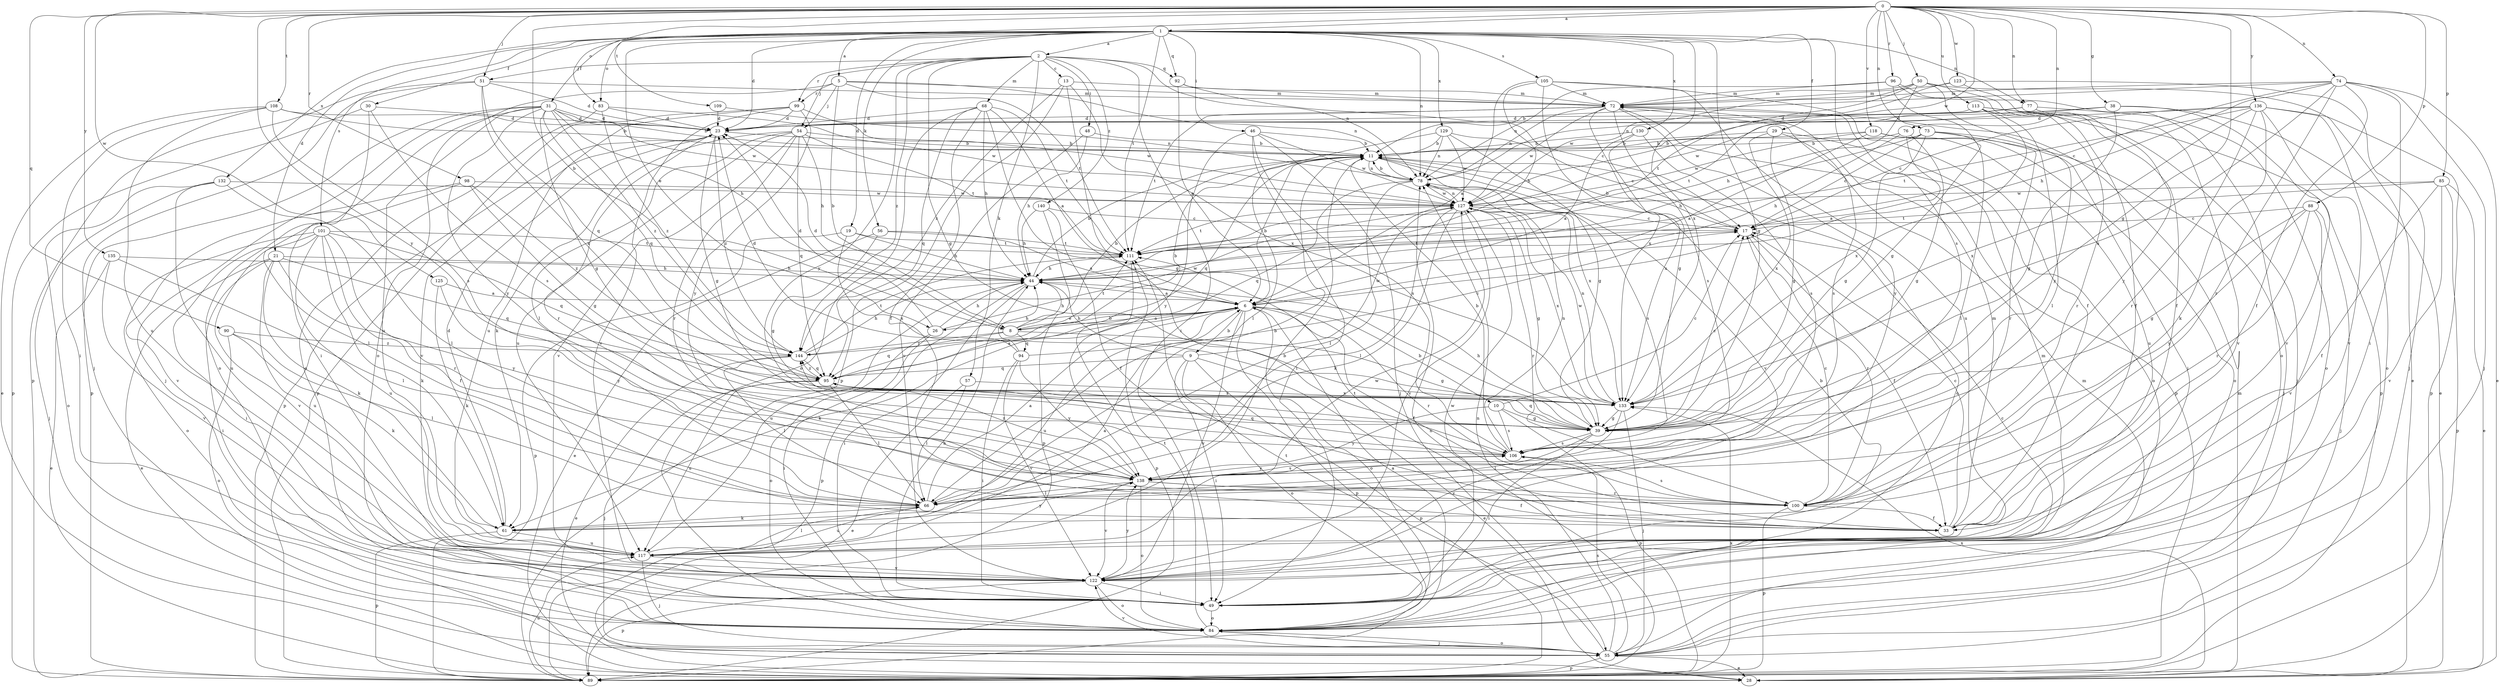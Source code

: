 strict digraph  {
0;
1;
2;
5;
6;
8;
9;
10;
11;
13;
17;
19;
21;
23;
26;
28;
29;
30;
31;
33;
38;
39;
44;
46;
48;
49;
50;
51;
54;
55;
56;
57;
61;
66;
68;
72;
73;
74;
76;
77;
78;
83;
84;
85;
88;
89;
90;
92;
94;
95;
96;
98;
99;
100;
101;
105;
106;
108;
109;
111;
113;
117;
118;
122;
123;
125;
127;
129;
130;
132;
133;
135;
136;
138;
140;
144;
0 -> 1  [label=a];
0 -> 8  [label=b];
0 -> 38  [label=g];
0 -> 39  [label=g];
0 -> 50  [label=j];
0 -> 51  [label=j];
0 -> 73  [label=n];
0 -> 74  [label=n];
0 -> 76  [label=n];
0 -> 77  [label=n];
0 -> 83  [label=o];
0 -> 85  [label=p];
0 -> 88  [label=p];
0 -> 90  [label=q];
0 -> 96  [label=r];
0 -> 98  [label=r];
0 -> 108  [label=t];
0 -> 109  [label=t];
0 -> 113  [label=u];
0 -> 118  [label=v];
0 -> 123  [label=w];
0 -> 125  [label=w];
0 -> 127  [label=w];
0 -> 135  [label=y];
0 -> 136  [label=y];
0 -> 138  [label=y];
1 -> 2  [label=a];
1 -> 5  [label=a];
1 -> 19  [label=d];
1 -> 21  [label=d];
1 -> 23  [label=d];
1 -> 26  [label=e];
1 -> 29  [label=f];
1 -> 30  [label=f];
1 -> 31  [label=f];
1 -> 39  [label=g];
1 -> 46  [label=i];
1 -> 56  [label=k];
1 -> 77  [label=n];
1 -> 78  [label=n];
1 -> 83  [label=o];
1 -> 92  [label=q];
1 -> 101  [label=s];
1 -> 105  [label=s];
1 -> 106  [label=s];
1 -> 111  [label=t];
1 -> 129  [label=x];
1 -> 130  [label=x];
1 -> 132  [label=x];
1 -> 133  [label=x];
2 -> 13  [label=c];
2 -> 39  [label=g];
2 -> 48  [label=i];
2 -> 49  [label=i];
2 -> 51  [label=j];
2 -> 54  [label=j];
2 -> 57  [label=k];
2 -> 68  [label=m];
2 -> 78  [label=n];
2 -> 92  [label=q];
2 -> 99  [label=r];
2 -> 138  [label=y];
2 -> 140  [label=z];
2 -> 144  [label=z];
5 -> 8  [label=b];
5 -> 54  [label=j];
5 -> 72  [label=m];
5 -> 78  [label=n];
5 -> 84  [label=o];
5 -> 99  [label=r];
5 -> 111  [label=t];
6 -> 8  [label=b];
6 -> 9  [label=b];
6 -> 10  [label=b];
6 -> 11  [label=b];
6 -> 26  [label=e];
6 -> 33  [label=f];
6 -> 61  [label=k];
6 -> 84  [label=o];
6 -> 89  [label=p];
6 -> 100  [label=r];
6 -> 117  [label=u];
6 -> 122  [label=v];
8 -> 6  [label=a];
8 -> 11  [label=b];
8 -> 23  [label=d];
8 -> 39  [label=g];
8 -> 44  [label=h];
8 -> 94  [label=q];
8 -> 95  [label=q];
8 -> 111  [label=t];
8 -> 144  [label=z];
9 -> 28  [label=e];
9 -> 44  [label=h];
9 -> 49  [label=i];
9 -> 84  [label=o];
9 -> 89  [label=p];
9 -> 95  [label=q];
9 -> 127  [label=w];
10 -> 17  [label=c];
10 -> 39  [label=g];
10 -> 89  [label=p];
10 -> 106  [label=s];
10 -> 138  [label=y];
11 -> 78  [label=n];
11 -> 84  [label=o];
11 -> 95  [label=q];
11 -> 122  [label=v];
11 -> 133  [label=x];
13 -> 72  [label=m];
13 -> 89  [label=p];
13 -> 106  [label=s];
13 -> 133  [label=x];
13 -> 144  [label=z];
17 -> 11  [label=b];
17 -> 33  [label=f];
17 -> 100  [label=r];
17 -> 111  [label=t];
19 -> 44  [label=h];
19 -> 89  [label=p];
19 -> 111  [label=t];
19 -> 133  [label=x];
21 -> 28  [label=e];
21 -> 44  [label=h];
21 -> 49  [label=i];
21 -> 61  [label=k];
21 -> 95  [label=q];
21 -> 117  [label=u];
21 -> 138  [label=y];
23 -> 11  [label=b];
23 -> 39  [label=g];
23 -> 89  [label=p];
23 -> 100  [label=r];
23 -> 122  [label=v];
23 -> 144  [label=z];
26 -> 23  [label=d];
26 -> 44  [label=h];
26 -> 49  [label=i];
26 -> 84  [label=o];
26 -> 127  [label=w];
28 -> 72  [label=m];
28 -> 133  [label=x];
29 -> 11  [label=b];
29 -> 39  [label=g];
29 -> 84  [label=o];
29 -> 106  [label=s];
29 -> 133  [label=x];
30 -> 23  [label=d];
30 -> 49  [label=i];
30 -> 89  [label=p];
30 -> 106  [label=s];
31 -> 11  [label=b];
31 -> 23  [label=d];
31 -> 39  [label=g];
31 -> 44  [label=h];
31 -> 55  [label=j];
31 -> 84  [label=o];
31 -> 89  [label=p];
31 -> 95  [label=q];
31 -> 117  [label=u];
31 -> 127  [label=w];
31 -> 138  [label=y];
31 -> 144  [label=z];
33 -> 17  [label=c];
33 -> 72  [label=m];
33 -> 111  [label=t];
38 -> 23  [label=d];
38 -> 28  [label=e];
38 -> 39  [label=g];
38 -> 122  [label=v];
38 -> 127  [label=w];
39 -> 17  [label=c];
39 -> 44  [label=h];
39 -> 49  [label=i];
39 -> 66  [label=l];
39 -> 95  [label=q];
39 -> 106  [label=s];
44 -> 6  [label=a];
44 -> 11  [label=b];
44 -> 49  [label=i];
44 -> 89  [label=p];
44 -> 117  [label=u];
46 -> 11  [label=b];
46 -> 49  [label=i];
46 -> 55  [label=j];
46 -> 106  [label=s];
46 -> 127  [label=w];
46 -> 138  [label=y];
48 -> 11  [label=b];
48 -> 44  [label=h];
48 -> 122  [label=v];
49 -> 11  [label=b];
49 -> 17  [label=c];
49 -> 44  [label=h];
49 -> 72  [label=m];
49 -> 84  [label=o];
49 -> 127  [label=w];
50 -> 28  [label=e];
50 -> 33  [label=f];
50 -> 44  [label=h];
50 -> 72  [label=m];
50 -> 111  [label=t];
50 -> 127  [label=w];
50 -> 138  [label=y];
51 -> 23  [label=d];
51 -> 55  [label=j];
51 -> 72  [label=m];
51 -> 89  [label=p];
51 -> 95  [label=q];
51 -> 133  [label=x];
54 -> 11  [label=b];
54 -> 44  [label=h];
54 -> 61  [label=k];
54 -> 66  [label=l];
54 -> 95  [label=q];
54 -> 100  [label=r];
54 -> 111  [label=t];
54 -> 117  [label=u];
54 -> 122  [label=v];
55 -> 28  [label=e];
55 -> 72  [label=m];
55 -> 78  [label=n];
55 -> 84  [label=o];
55 -> 89  [label=p];
55 -> 106  [label=s];
55 -> 111  [label=t];
55 -> 122  [label=v];
56 -> 6  [label=a];
56 -> 28  [label=e];
56 -> 39  [label=g];
56 -> 111  [label=t];
57 -> 28  [label=e];
57 -> 66  [label=l];
57 -> 133  [label=x];
61 -> 23  [label=d];
61 -> 89  [label=p];
61 -> 117  [label=u];
61 -> 138  [label=y];
66 -> 6  [label=a];
66 -> 11  [label=b];
66 -> 61  [label=k];
66 -> 117  [label=u];
68 -> 6  [label=a];
68 -> 23  [label=d];
68 -> 33  [label=f];
68 -> 39  [label=g];
68 -> 44  [label=h];
68 -> 84  [label=o];
68 -> 95  [label=q];
68 -> 111  [label=t];
72 -> 23  [label=d];
72 -> 39  [label=g];
72 -> 78  [label=n];
72 -> 89  [label=p];
72 -> 106  [label=s];
72 -> 111  [label=t];
72 -> 127  [label=w];
72 -> 138  [label=y];
73 -> 11  [label=b];
73 -> 17  [label=c];
73 -> 39  [label=g];
73 -> 44  [label=h];
73 -> 49  [label=i];
73 -> 66  [label=l];
73 -> 100  [label=r];
74 -> 11  [label=b];
74 -> 17  [label=c];
74 -> 28  [label=e];
74 -> 33  [label=f];
74 -> 44  [label=h];
74 -> 49  [label=i];
74 -> 55  [label=j];
74 -> 72  [label=m];
74 -> 100  [label=r];
74 -> 133  [label=x];
76 -> 6  [label=a];
76 -> 11  [label=b];
76 -> 39  [label=g];
76 -> 44  [label=h];
77 -> 23  [label=d];
77 -> 84  [label=o];
77 -> 111  [label=t];
77 -> 122  [label=v];
78 -> 11  [label=b];
78 -> 66  [label=l];
78 -> 95  [label=q];
78 -> 106  [label=s];
78 -> 127  [label=w];
83 -> 23  [label=d];
83 -> 84  [label=o];
83 -> 127  [label=w];
83 -> 144  [label=z];
84 -> 6  [label=a];
84 -> 55  [label=j];
84 -> 111  [label=t];
85 -> 28  [label=e];
85 -> 33  [label=f];
85 -> 89  [label=p];
85 -> 111  [label=t];
85 -> 122  [label=v];
85 -> 127  [label=w];
88 -> 17  [label=c];
88 -> 39  [label=g];
88 -> 55  [label=j];
88 -> 100  [label=r];
88 -> 122  [label=v];
88 -> 138  [label=y];
89 -> 78  [label=n];
89 -> 117  [label=u];
89 -> 133  [label=x];
90 -> 61  [label=k];
90 -> 66  [label=l];
90 -> 84  [label=o];
90 -> 144  [label=z];
92 -> 6  [label=a];
92 -> 17  [label=c];
92 -> 72  [label=m];
94 -> 17  [label=c];
94 -> 23  [label=d];
94 -> 44  [label=h];
94 -> 49  [label=i];
94 -> 122  [label=v];
94 -> 138  [label=y];
95 -> 6  [label=a];
95 -> 55  [label=j];
95 -> 66  [label=l];
95 -> 117  [label=u];
95 -> 133  [label=x];
95 -> 144  [label=z];
96 -> 33  [label=f];
96 -> 39  [label=g];
96 -> 72  [label=m];
96 -> 78  [label=n];
96 -> 84  [label=o];
98 -> 39  [label=g];
98 -> 66  [label=l];
98 -> 122  [label=v];
98 -> 127  [label=w];
98 -> 144  [label=z];
99 -> 23  [label=d];
99 -> 89  [label=p];
99 -> 117  [label=u];
99 -> 122  [label=v];
99 -> 127  [label=w];
99 -> 138  [label=y];
100 -> 17  [label=c];
100 -> 33  [label=f];
100 -> 89  [label=p];
100 -> 106  [label=s];
101 -> 33  [label=f];
101 -> 49  [label=i];
101 -> 61  [label=k];
101 -> 84  [label=o];
101 -> 95  [label=q];
101 -> 100  [label=r];
101 -> 111  [label=t];
101 -> 117  [label=u];
101 -> 122  [label=v];
105 -> 6  [label=a];
105 -> 33  [label=f];
105 -> 44  [label=h];
105 -> 72  [label=m];
105 -> 117  [label=u];
105 -> 133  [label=x];
106 -> 11  [label=b];
106 -> 78  [label=n];
106 -> 95  [label=q];
106 -> 138  [label=y];
108 -> 11  [label=b];
108 -> 23  [label=d];
108 -> 28  [label=e];
108 -> 49  [label=i];
108 -> 106  [label=s];
108 -> 117  [label=u];
109 -> 23  [label=d];
109 -> 78  [label=n];
111 -> 44  [label=h];
111 -> 89  [label=p];
113 -> 23  [label=d];
113 -> 55  [label=j];
113 -> 66  [label=l];
113 -> 89  [label=p];
113 -> 100  [label=r];
113 -> 133  [label=x];
117 -> 6  [label=a];
117 -> 11  [label=b];
117 -> 55  [label=j];
117 -> 66  [label=l];
117 -> 122  [label=v];
117 -> 127  [label=w];
118 -> 6  [label=a];
118 -> 11  [label=b];
118 -> 55  [label=j];
118 -> 84  [label=o];
118 -> 117  [label=u];
118 -> 127  [label=w];
122 -> 49  [label=i];
122 -> 84  [label=o];
122 -> 89  [label=p];
122 -> 138  [label=y];
123 -> 55  [label=j];
123 -> 72  [label=m];
123 -> 78  [label=n];
123 -> 138  [label=y];
125 -> 6  [label=a];
125 -> 61  [label=k];
125 -> 138  [label=y];
127 -> 17  [label=c];
127 -> 39  [label=g];
127 -> 61  [label=k];
127 -> 66  [label=l];
127 -> 78  [label=n];
127 -> 100  [label=r];
127 -> 111  [label=t];
127 -> 122  [label=v];
127 -> 133  [label=x];
129 -> 11  [label=b];
129 -> 17  [label=c];
129 -> 39  [label=g];
129 -> 66  [label=l];
129 -> 78  [label=n];
129 -> 127  [label=w];
130 -> 6  [label=a];
130 -> 11  [label=b];
130 -> 106  [label=s];
130 -> 133  [label=x];
132 -> 55  [label=j];
132 -> 66  [label=l];
132 -> 84  [label=o];
132 -> 117  [label=u];
132 -> 127  [label=w];
133 -> 39  [label=g];
133 -> 55  [label=j];
133 -> 78  [label=n];
133 -> 122  [label=v];
133 -> 127  [label=w];
135 -> 28  [label=e];
135 -> 44  [label=h];
135 -> 66  [label=l];
135 -> 122  [label=v];
136 -> 17  [label=c];
136 -> 23  [label=d];
136 -> 61  [label=k];
136 -> 84  [label=o];
136 -> 89  [label=p];
136 -> 100  [label=r];
136 -> 111  [label=t];
136 -> 122  [label=v];
136 -> 133  [label=x];
138 -> 33  [label=f];
138 -> 66  [label=l];
138 -> 84  [label=o];
138 -> 100  [label=r];
138 -> 106  [label=s];
138 -> 122  [label=v];
138 -> 144  [label=z];
140 -> 17  [label=c];
140 -> 33  [label=f];
140 -> 44  [label=h];
140 -> 89  [label=p];
144 -> 11  [label=b];
144 -> 28  [label=e];
144 -> 44  [label=h];
144 -> 66  [label=l];
144 -> 95  [label=q];
144 -> 111  [label=t];
}
